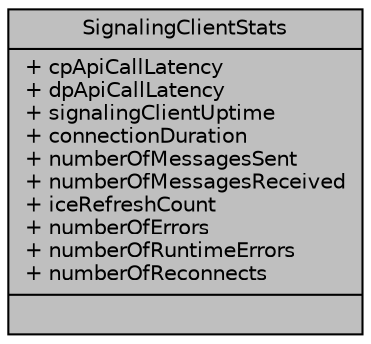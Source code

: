 digraph "SignalingClientStats"
{
 // LATEX_PDF_SIZE
  edge [fontname="Helvetica",fontsize="10",labelfontname="Helvetica",labelfontsize="10"];
  node [fontname="Helvetica",fontsize="10",shape=record];
  Node1 [label="{SignalingClientStats\n|+ cpApiCallLatency\l+ dpApiCallLatency\l+ signalingClientUptime\l+ connectionDuration\l+ numberOfMessagesSent\l+ numberOfMessagesReceived\l+ iceRefreshCount\l+ numberOfErrors\l+ numberOfRuntimeErrors\l+ numberOfReconnects\l|}",height=0.2,width=0.4,color="black", fillcolor="grey75", style="filled", fontcolor="black",tooltip="SignalingClientMetrics Represent the stats related to the KVS WebRTC SDK signaling client."];
}
